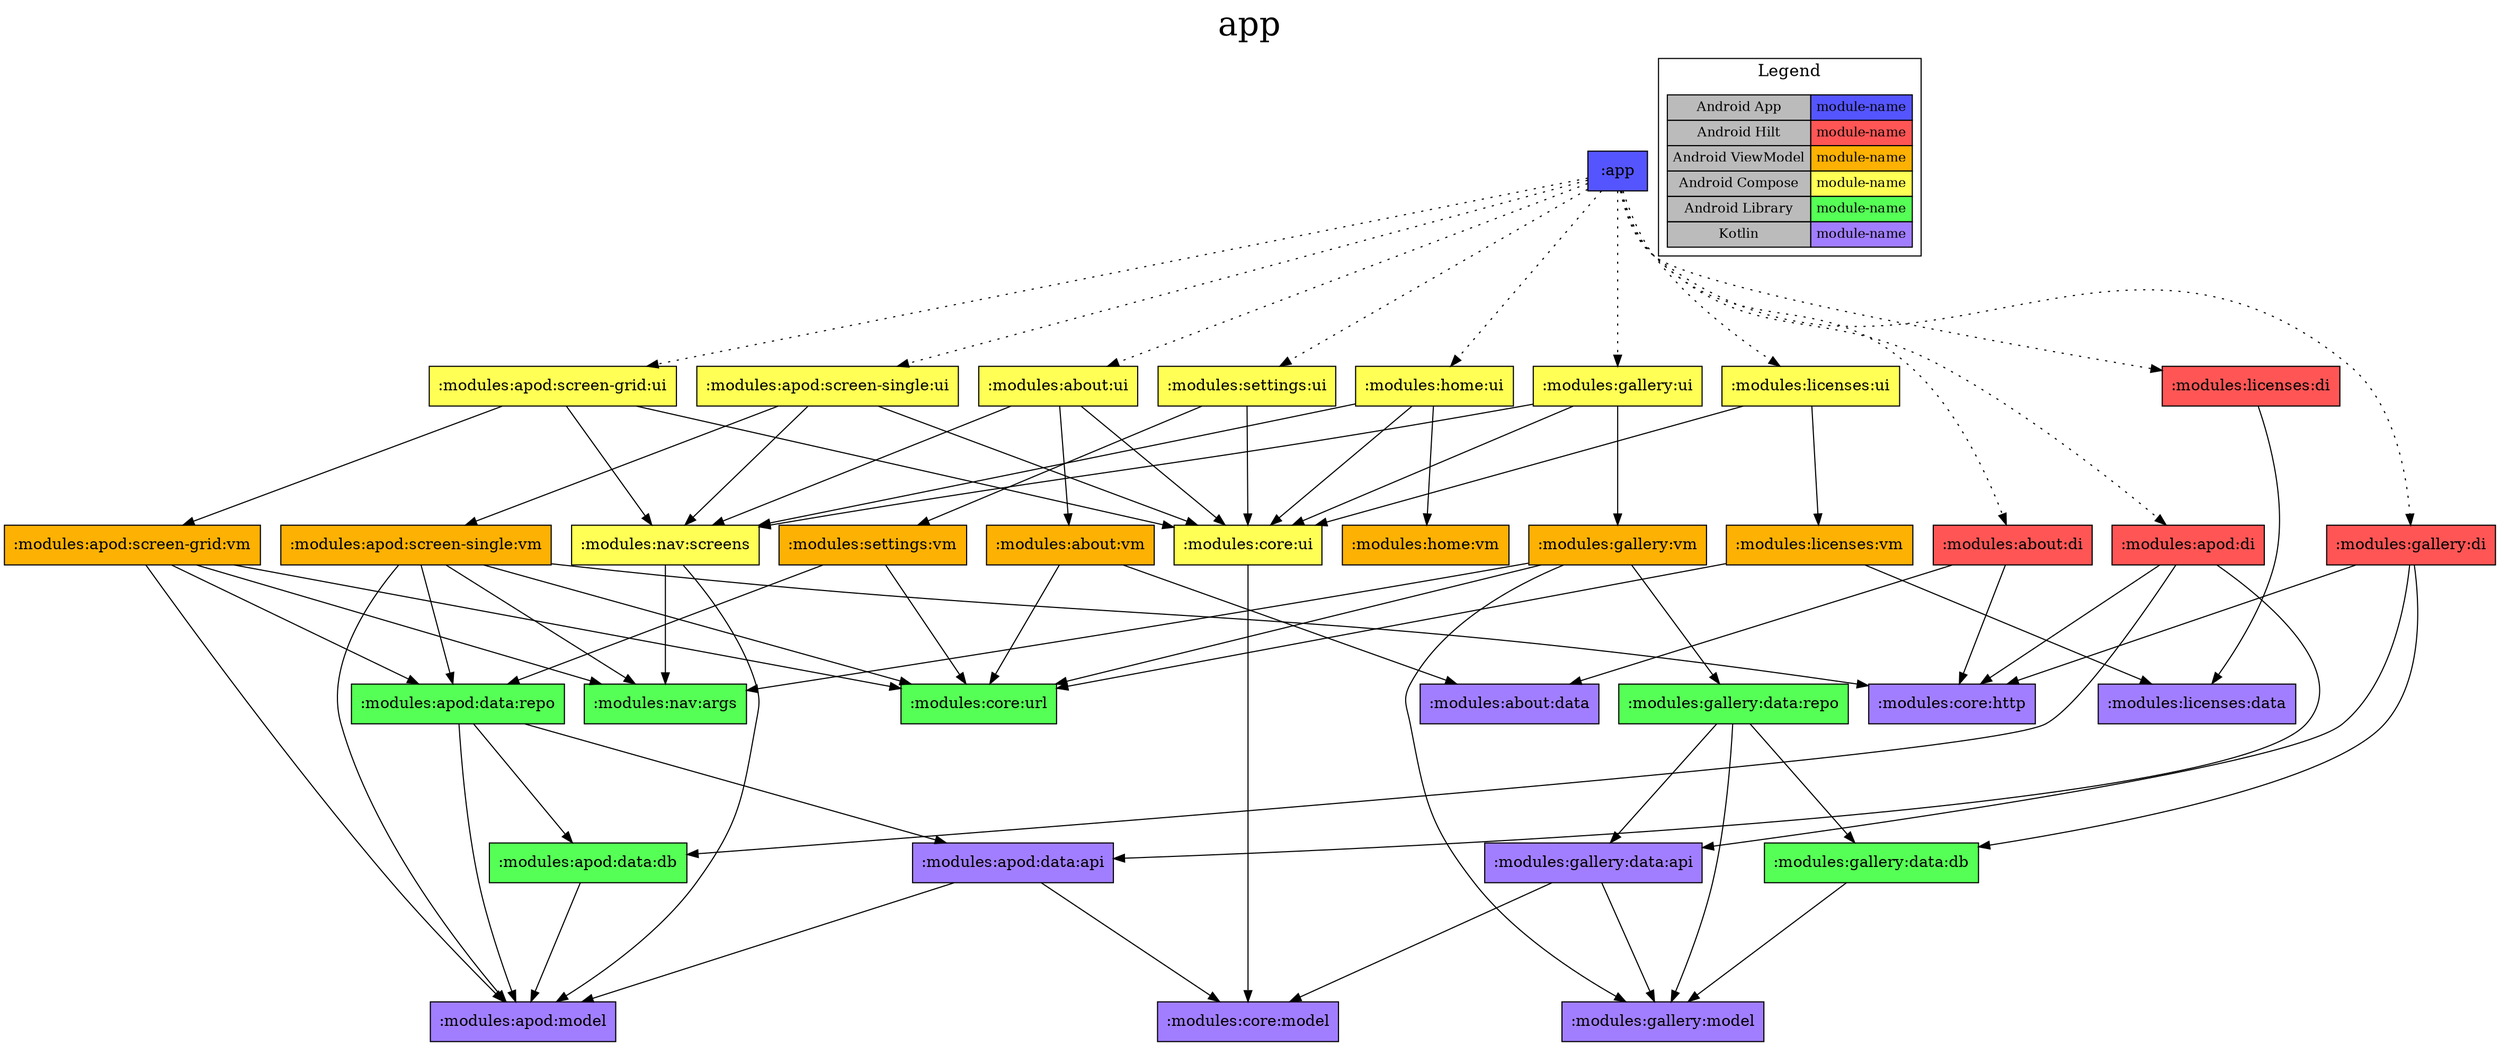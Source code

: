digraph {
edge ["dir"="forward"]
graph ["dpi"="100","label"="app","labelloc"="t","fontsize"="30","ranksep"="1.5"]
node ["style"="filled"]
":app" ["shape"="box","fillcolor"="#5555FF"]
":modules:about:di" ["fillcolor"="#FF5555","shape"="box"]
":modules:about:data" ["fillcolor"="#A17EFF","shape"="box"]
":modules:core:http" ["fillcolor"="#A17EFF","shape"="box"]
":modules:about:ui" ["fillcolor"="#FFFF55","shape"="box"]
":modules:about:vm" ["fillcolor"="#FCB103","shape"="box"]
":modules:core:url" ["fillcolor"="#55FF55","shape"="box"]
":modules:core:ui" ["fillcolor"="#FFFF55","shape"="box"]
":modules:core:model" ["fillcolor"="#A17EFF","shape"="box"]
":modules:nav:screens" ["fillcolor"="#FFFF55","shape"="box"]
":modules:apod:model" ["fillcolor"="#A17EFF","shape"="box"]
":modules:nav:args" ["fillcolor"="#55FF55","shape"="box"]
":modules:apod:di" ["fillcolor"="#FF5555","shape"="box"]
":modules:apod:data:api" ["fillcolor"="#A17EFF","shape"="box"]
":modules:apod:data:db" ["fillcolor"="#55FF55","shape"="box"]
":modules:apod:screen-grid:ui" ["fillcolor"="#FFFF55","shape"="box"]
":modules:apod:screen-grid:vm" ["fillcolor"="#FCB103","shape"="box"]
":modules:apod:data:repo" ["fillcolor"="#55FF55","shape"="box"]
":modules:apod:screen-single:ui" ["fillcolor"="#FFFF55","shape"="box"]
":modules:apod:screen-single:vm" ["fillcolor"="#FCB103","shape"="box"]
":modules:gallery:di" ["fillcolor"="#FF5555","shape"="box"]
":modules:gallery:data:api" ["fillcolor"="#A17EFF","shape"="box"]
":modules:gallery:model" ["fillcolor"="#A17EFF","shape"="box"]
":modules:gallery:data:db" ["fillcolor"="#55FF55","shape"="box"]
":modules:gallery:ui" ["fillcolor"="#FFFF55","shape"="box"]
":modules:gallery:vm" ["fillcolor"="#FCB103","shape"="box"]
":modules:gallery:data:repo" ["fillcolor"="#55FF55","shape"="box"]
":modules:home:ui" ["fillcolor"="#FFFF55","shape"="box"]
":modules:home:vm" ["fillcolor"="#FCB103","shape"="box"]
":modules:licenses:di" ["fillcolor"="#FF5555","shape"="box"]
":modules:licenses:data" ["fillcolor"="#A17EFF","shape"="box"]
":modules:licenses:ui" ["fillcolor"="#FFFF55","shape"="box"]
":modules:licenses:vm" ["fillcolor"="#FCB103","shape"="box"]
":modules:settings:ui" ["fillcolor"="#FFFF55","shape"="box"]
":modules:settings:vm" ["fillcolor"="#FCB103","shape"="box"]
{
edge ["dir"="none"]
graph ["rank"="same"]
":app"
}
subgraph "cluster_legend" {
edge ["dir"="none"]
graph ["label"="Legend","fontsize"="15"]
"Legend" ["style"="filled","fillcolor"="#bbbbbb","shape"="none","margin"="0","fontsize"="12","label"=<
<TABLE BORDER="0" CELLBORDER="1" CELLSPACING="0" CELLPADDING="4">
<TR><TD>Android App</TD><TD BGCOLOR="#5555FF">module-name</TD></TR>
<TR><TD>Android Hilt</TD><TD BGCOLOR="#FF5555">module-name</TD></TR>
<TR><TD>Android ViewModel</TD><TD BGCOLOR="#FCB103">module-name</TD></TR>
<TR><TD>Android Compose</TD><TD BGCOLOR="#FFFF55">module-name</TD></TR>
<TR><TD>Android Library</TD><TD BGCOLOR="#55FF55">module-name</TD></TR>
<TR><TD>Kotlin</TD><TD BGCOLOR="#A17EFF">module-name</TD></TR>
</TABLE>
>]
}
":app" -> ":modules:about:di" ["style"="dotted"]
":app" -> ":modules:about:ui" ["style"="dotted"]
":app" -> ":modules:apod:di" ["style"="dotted"]
":app" -> ":modules:apod:screen-grid:ui" ["style"="dotted"]
":app" -> ":modules:apod:screen-single:ui" ["style"="dotted"]
":app" -> ":modules:gallery:di" ["style"="dotted"]
":app" -> ":modules:gallery:ui" ["style"="dotted"]
":app" -> ":modules:home:ui" ["style"="dotted"]
":app" -> ":modules:licenses:di" ["style"="dotted"]
":app" -> ":modules:licenses:ui" ["style"="dotted"]
":app" -> ":modules:settings:ui" ["style"="dotted"]
":modules:about:di" -> ":modules:about:data"
":modules:about:di" -> ":modules:core:http"
":modules:about:ui" -> ":modules:about:vm"
":modules:about:ui" -> ":modules:core:ui"
":modules:about:ui" -> ":modules:nav:screens"
":modules:about:vm" -> ":modules:about:data"
":modules:about:vm" -> ":modules:core:url"
":modules:core:ui" -> ":modules:core:model"
":modules:nav:screens" -> ":modules:apod:model"
":modules:nav:screens" -> ":modules:nav:args"
":modules:apod:di" -> ":modules:apod:data:api"
":modules:apod:di" -> ":modules:apod:data:db"
":modules:apod:di" -> ":modules:core:http"
":modules:apod:data:api" -> ":modules:apod:model"
":modules:apod:data:api" -> ":modules:core:model"
":modules:apod:data:db" -> ":modules:apod:model"
":modules:apod:screen-grid:ui" -> ":modules:apod:screen-grid:vm"
":modules:apod:screen-grid:ui" -> ":modules:core:ui"
":modules:apod:screen-grid:ui" -> ":modules:nav:screens"
":modules:apod:screen-grid:vm" -> ":modules:apod:data:repo"
":modules:apod:screen-grid:vm" -> ":modules:apod:model"
":modules:apod:screen-grid:vm" -> ":modules:core:url"
":modules:apod:screen-grid:vm" -> ":modules:nav:args"
":modules:apod:data:repo" -> ":modules:apod:data:api"
":modules:apod:data:repo" -> ":modules:apod:data:db"
":modules:apod:data:repo" -> ":modules:apod:model"
":modules:apod:screen-single:ui" -> ":modules:apod:screen-single:vm"
":modules:apod:screen-single:ui" -> ":modules:core:ui"
":modules:apod:screen-single:ui" -> ":modules:nav:screens"
":modules:apod:screen-single:vm" -> ":modules:apod:data:repo"
":modules:apod:screen-single:vm" -> ":modules:apod:model"
":modules:apod:screen-single:vm" -> ":modules:core:http"
":modules:apod:screen-single:vm" -> ":modules:core:url"
":modules:apod:screen-single:vm" -> ":modules:nav:args"
":modules:gallery:di" -> ":modules:gallery:data:api"
":modules:gallery:di" -> ":modules:gallery:data:db"
":modules:gallery:di" -> ":modules:core:http"
":modules:gallery:data:api" -> ":modules:gallery:model"
":modules:gallery:data:api" -> ":modules:core:model"
":modules:gallery:data:db" -> ":modules:gallery:model"
":modules:gallery:ui" -> ":modules:gallery:vm"
":modules:gallery:ui" -> ":modules:core:ui"
":modules:gallery:ui" -> ":modules:nav:screens"
":modules:gallery:vm" -> ":modules:gallery:data:repo"
":modules:gallery:vm" -> ":modules:gallery:model"
":modules:gallery:vm" -> ":modules:core:url"
":modules:gallery:vm" -> ":modules:nav:args"
":modules:gallery:data:repo" -> ":modules:gallery:data:api"
":modules:gallery:data:repo" -> ":modules:gallery:data:db"
":modules:gallery:data:repo" -> ":modules:gallery:model"
":modules:home:ui" -> ":modules:home:vm"
":modules:home:ui" -> ":modules:core:ui"
":modules:home:ui" -> ":modules:nav:screens"
":modules:licenses:di" -> ":modules:licenses:data"
":modules:licenses:ui" -> ":modules:core:ui"
":modules:licenses:ui" -> ":modules:licenses:vm"
":modules:licenses:vm" -> ":modules:core:url"
":modules:licenses:vm" -> ":modules:licenses:data"
":modules:settings:ui" -> ":modules:core:ui"
":modules:settings:ui" -> ":modules:settings:vm"
":modules:settings:vm" -> ":modules:core:url"
":modules:settings:vm" -> ":modules:apod:data:repo"
}